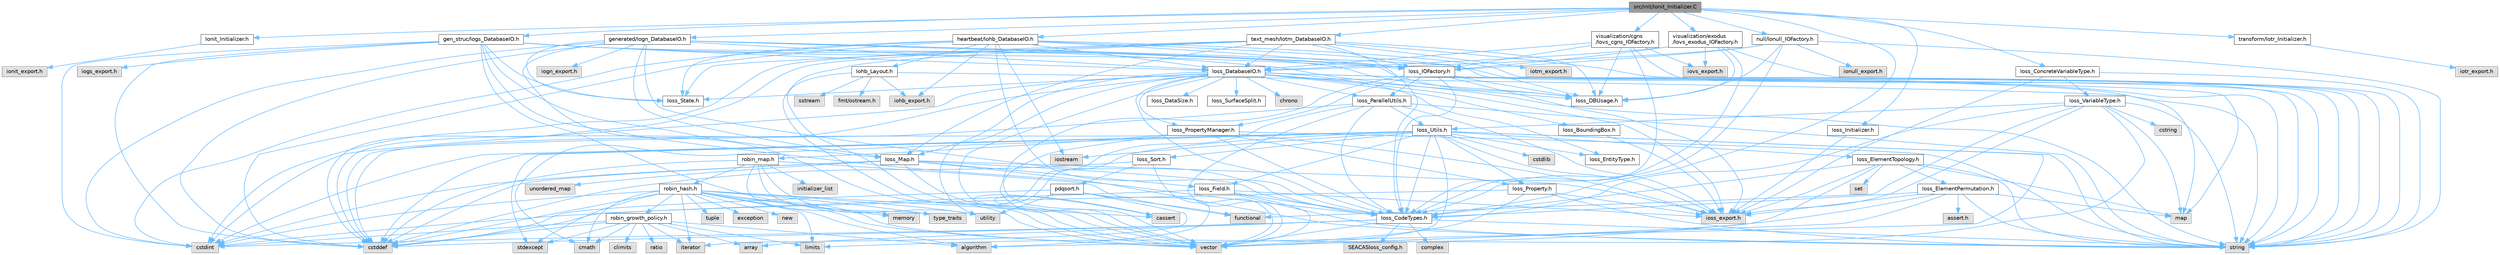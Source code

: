 digraph "src/init/Ionit_Initializer.C"
{
 // INTERACTIVE_SVG=YES
 // LATEX_PDF_SIZE
  bgcolor="transparent";
  edge [fontname=Helvetica,fontsize=10,labelfontname=Helvetica,labelfontsize=10];
  node [fontname=Helvetica,fontsize=10,shape=box,height=0.2,width=0.4];
  Node1 [id="Node000001",label="src/init/Ionit_Initializer.C",height=0.2,width=0.4,color="gray40", fillcolor="grey60", style="filled", fontcolor="black",tooltip=" "];
  Node1 -> Node2 [id="edge1_Node000001_Node000002",color="steelblue1",style="solid",tooltip=" "];
  Node2 [id="Node000002",label="Ionit_Initializer.h",height=0.2,width=0.4,color="grey40", fillcolor="white", style="filled",URL="$Ionit__Initializer_8h.html",tooltip=" "];
  Node2 -> Node3 [id="edge2_Node000002_Node000003",color="steelblue1",style="solid",tooltip=" "];
  Node3 [id="Node000003",label="ionit_export.h",height=0.2,width=0.4,color="grey60", fillcolor="#E0E0E0", style="filled",tooltip=" "];
  Node1 -> Node4 [id="edge3_Node000001_Node000004",color="steelblue1",style="solid",tooltip=" "];
  Node4 [id="Node000004",label="Ioss_CodeTypes.h",height=0.2,width=0.4,color="grey40", fillcolor="white", style="filled",URL="$Ioss__CodeTypes_8h.html",tooltip=" "];
  Node4 -> Node5 [id="edge4_Node000004_Node000005",color="steelblue1",style="solid",tooltip=" "];
  Node5 [id="Node000005",label="array",height=0.2,width=0.4,color="grey60", fillcolor="#E0E0E0", style="filled",tooltip=" "];
  Node4 -> Node6 [id="edge5_Node000004_Node000006",color="steelblue1",style="solid",tooltip=" "];
  Node6 [id="Node000006",label="cstddef",height=0.2,width=0.4,color="grey60", fillcolor="#E0E0E0", style="filled",tooltip=" "];
  Node4 -> Node7 [id="edge6_Node000004_Node000007",color="steelblue1",style="solid",tooltip=" "];
  Node7 [id="Node000007",label="cstdint",height=0.2,width=0.4,color="grey60", fillcolor="#E0E0E0", style="filled",tooltip=" "];
  Node4 -> Node8 [id="edge7_Node000004_Node000008",color="steelblue1",style="solid",tooltip=" "];
  Node8 [id="Node000008",label="string",height=0.2,width=0.4,color="grey60", fillcolor="#E0E0E0", style="filled",tooltip=" "];
  Node4 -> Node9 [id="edge8_Node000004_Node000009",color="steelblue1",style="solid",tooltip=" "];
  Node9 [id="Node000009",label="vector",height=0.2,width=0.4,color="grey60", fillcolor="#E0E0E0", style="filled",tooltip=" "];
  Node4 -> Node10 [id="edge9_Node000004_Node000010",color="steelblue1",style="solid",tooltip=" "];
  Node10 [id="Node000010",label="SEACASIoss_config.h",height=0.2,width=0.4,color="grey60", fillcolor="#E0E0E0", style="filled",tooltip=" "];
  Node4 -> Node11 [id="edge10_Node000004_Node000011",color="steelblue1",style="solid",tooltip=" "];
  Node11 [id="Node000011",label="complex",height=0.2,width=0.4,color="grey60", fillcolor="#E0E0E0", style="filled",tooltip=" "];
  Node1 -> Node12 [id="edge11_Node000001_Node000012",color="steelblue1",style="solid",tooltip=" "];
  Node12 [id="Node000012",label="gen_struc/Iogs_DatabaseIO.h",height=0.2,width=0.4,color="grey40", fillcolor="white", style="filled",URL="$Iogs__DatabaseIO_8h.html",tooltip=" "];
  Node12 -> Node13 [id="edge12_Node000012_Node000013",color="steelblue1",style="solid",tooltip=" "];
  Node13 [id="Node000013",label="iogs_export.h",height=0.2,width=0.4,color="grey60", fillcolor="#E0E0E0", style="filled",tooltip=" "];
  Node12 -> Node14 [id="edge13_Node000012_Node000014",color="steelblue1",style="solid",tooltip=" "];
  Node14 [id="Node000014",label="Ioss_State.h",height=0.2,width=0.4,color="grey40", fillcolor="white", style="filled",URL="$Ioss__State_8h.html",tooltip=" "];
  Node12 -> Node4 [id="edge14_Node000012_Node000004",color="steelblue1",style="solid",tooltip=" "];
  Node12 -> Node15 [id="edge15_Node000012_Node000015",color="steelblue1",style="solid",tooltip=" "];
  Node15 [id="Node000015",label="Ioss_DBUsage.h",height=0.2,width=0.4,color="grey40", fillcolor="white", style="filled",URL="$Ioss__DBUsage_8h.html",tooltip=" "];
  Node12 -> Node16 [id="edge16_Node000012_Node000016",color="steelblue1",style="solid",tooltip=" "];
  Node16 [id="Node000016",label="Ioss_DatabaseIO.h",height=0.2,width=0.4,color="grey40", fillcolor="white", style="filled",URL="$Ioss__DatabaseIO_8h.html",tooltip=" "];
  Node16 -> Node17 [id="edge17_Node000016_Node000017",color="steelblue1",style="solid",tooltip=" "];
  Node17 [id="Node000017",label="ioss_export.h",height=0.2,width=0.4,color="grey60", fillcolor="#E0E0E0", style="filled",tooltip=" "];
  Node16 -> Node18 [id="edge18_Node000016_Node000018",color="steelblue1",style="solid",tooltip=" "];
  Node18 [id="Node000018",label="Ioss_BoundingBox.h",height=0.2,width=0.4,color="grey40", fillcolor="white", style="filled",URL="$Ioss__BoundingBox_8h.html",tooltip=" "];
  Node18 -> Node17 [id="edge19_Node000018_Node000017",color="steelblue1",style="solid",tooltip=" "];
  Node16 -> Node4 [id="edge20_Node000016_Node000004",color="steelblue1",style="solid",tooltip=" "];
  Node16 -> Node15 [id="edge21_Node000016_Node000015",color="steelblue1",style="solid",tooltip=" "];
  Node16 -> Node19 [id="edge22_Node000016_Node000019",color="steelblue1",style="solid",tooltip=" "];
  Node19 [id="Node000019",label="Ioss_DataSize.h",height=0.2,width=0.4,color="grey40", fillcolor="white", style="filled",URL="$Ioss__DataSize_8h.html",tooltip=" "];
  Node16 -> Node20 [id="edge23_Node000016_Node000020",color="steelblue1",style="solid",tooltip=" "];
  Node20 [id="Node000020",label="Ioss_EntityType.h",height=0.2,width=0.4,color="grey40", fillcolor="white", style="filled",URL="$Ioss__EntityType_8h.html",tooltip=" "];
  Node16 -> Node21 [id="edge24_Node000016_Node000021",color="steelblue1",style="solid",tooltip=" "];
  Node21 [id="Node000021",label="Ioss_Map.h",height=0.2,width=0.4,color="grey40", fillcolor="white", style="filled",URL="$Ioss__Map_8h.html",tooltip=" "];
  Node21 -> Node17 [id="edge25_Node000021_Node000017",color="steelblue1",style="solid",tooltip=" "];
  Node21 -> Node4 [id="edge26_Node000021_Node000004",color="steelblue1",style="solid",tooltip=" "];
  Node21 -> Node22 [id="edge27_Node000021_Node000022",color="steelblue1",style="solid",tooltip=" "];
  Node22 [id="Node000022",label="Ioss_Field.h",height=0.2,width=0.4,color="grey40", fillcolor="white", style="filled",URL="$Ioss__Field_8h.html",tooltip=" "];
  Node22 -> Node17 [id="edge28_Node000022_Node000017",color="steelblue1",style="solid",tooltip=" "];
  Node22 -> Node4 [id="edge29_Node000022_Node000004",color="steelblue1",style="solid",tooltip=" "];
  Node22 -> Node6 [id="edge30_Node000022_Node000006",color="steelblue1",style="solid",tooltip=" "];
  Node22 -> Node8 [id="edge31_Node000022_Node000008",color="steelblue1",style="solid",tooltip=" "];
  Node22 -> Node9 [id="edge32_Node000022_Node000009",color="steelblue1",style="solid",tooltip=" "];
  Node21 -> Node6 [id="edge33_Node000021_Node000006",color="steelblue1",style="solid",tooltip=" "];
  Node21 -> Node7 [id="edge34_Node000021_Node000007",color="steelblue1",style="solid",tooltip=" "];
  Node21 -> Node8 [id="edge35_Node000021_Node000008",color="steelblue1",style="solid",tooltip=" "];
  Node21 -> Node9 [id="edge36_Node000021_Node000009",color="steelblue1",style="solid",tooltip=" "];
  Node21 -> Node23 [id="edge37_Node000021_Node000023",color="steelblue1",style="solid",tooltip=" "];
  Node23 [id="Node000023",label="unordered_map",height=0.2,width=0.4,color="grey60", fillcolor="#E0E0E0", style="filled",tooltip=" "];
  Node16 -> Node24 [id="edge38_Node000016_Node000024",color="steelblue1",style="solid",tooltip=" "];
  Node24 [id="Node000024",label="Ioss_ParallelUtils.h",height=0.2,width=0.4,color="grey40", fillcolor="white", style="filled",URL="$Ioss__ParallelUtils_8h.html",tooltip=" "];
  Node24 -> Node17 [id="edge39_Node000024_Node000017",color="steelblue1",style="solid",tooltip=" "];
  Node24 -> Node4 [id="edge40_Node000024_Node000004",color="steelblue1",style="solid",tooltip=" "];
  Node24 -> Node25 [id="edge41_Node000024_Node000025",color="steelblue1",style="solid",tooltip=" "];
  Node25 [id="Node000025",label="Ioss_Utils.h",height=0.2,width=0.4,color="grey40", fillcolor="white", style="filled",URL="$Ioss__Utils_8h.html",tooltip=" "];
  Node25 -> Node17 [id="edge42_Node000025_Node000017",color="steelblue1",style="solid",tooltip=" "];
  Node25 -> Node4 [id="edge43_Node000025_Node000004",color="steelblue1",style="solid",tooltip=" "];
  Node25 -> Node26 [id="edge44_Node000025_Node000026",color="steelblue1",style="solid",tooltip=" "];
  Node26 [id="Node000026",label="Ioss_ElementTopology.h",height=0.2,width=0.4,color="grey40", fillcolor="white", style="filled",URL="$Ioss__ElementTopology_8h.html",tooltip=" "];
  Node26 -> Node17 [id="edge45_Node000026_Node000017",color="steelblue1",style="solid",tooltip=" "];
  Node26 -> Node4 [id="edge46_Node000026_Node000004",color="steelblue1",style="solid",tooltip=" "];
  Node26 -> Node27 [id="edge47_Node000026_Node000027",color="steelblue1",style="solid",tooltip=" "];
  Node27 [id="Node000027",label="Ioss_ElementPermutation.h",height=0.2,width=0.4,color="grey40", fillcolor="white", style="filled",URL="$Ioss__ElementPermutation_8h.html",tooltip=" "];
  Node27 -> Node17 [id="edge48_Node000027_Node000017",color="steelblue1",style="solid",tooltip=" "];
  Node27 -> Node4 [id="edge49_Node000027_Node000004",color="steelblue1",style="solid",tooltip=" "];
  Node27 -> Node28 [id="edge50_Node000027_Node000028",color="steelblue1",style="solid",tooltip=" "];
  Node28 [id="Node000028",label="assert.h",height=0.2,width=0.4,color="grey60", fillcolor="#E0E0E0", style="filled",tooltip=" "];
  Node27 -> Node29 [id="edge51_Node000027_Node000029",color="steelblue1",style="solid",tooltip=" "];
  Node29 [id="Node000029",label="limits",height=0.2,width=0.4,color="grey60", fillcolor="#E0E0E0", style="filled",tooltip=" "];
  Node27 -> Node30 [id="edge52_Node000027_Node000030",color="steelblue1",style="solid",tooltip=" "];
  Node30 [id="Node000030",label="map",height=0.2,width=0.4,color="grey60", fillcolor="#E0E0E0", style="filled",tooltip=" "];
  Node27 -> Node8 [id="edge53_Node000027_Node000008",color="steelblue1",style="solid",tooltip=" "];
  Node27 -> Node9 [id="edge54_Node000027_Node000009",color="steelblue1",style="solid",tooltip=" "];
  Node26 -> Node30 [id="edge55_Node000026_Node000030",color="steelblue1",style="solid",tooltip=" "];
  Node26 -> Node31 [id="edge56_Node000026_Node000031",color="steelblue1",style="solid",tooltip=" "];
  Node31 [id="Node000031",label="set",height=0.2,width=0.4,color="grey60", fillcolor="#E0E0E0", style="filled",tooltip=" "];
  Node26 -> Node8 [id="edge57_Node000026_Node000008",color="steelblue1",style="solid",tooltip=" "];
  Node26 -> Node9 [id="edge58_Node000026_Node000009",color="steelblue1",style="solid",tooltip=" "];
  Node25 -> Node20 [id="edge59_Node000025_Node000020",color="steelblue1",style="solid",tooltip=" "];
  Node25 -> Node22 [id="edge60_Node000025_Node000022",color="steelblue1",style="solid",tooltip=" "];
  Node25 -> Node32 [id="edge61_Node000025_Node000032",color="steelblue1",style="solid",tooltip=" "];
  Node32 [id="Node000032",label="Ioss_Property.h",height=0.2,width=0.4,color="grey40", fillcolor="white", style="filled",URL="$Ioss__Property_8h.html",tooltip=" "];
  Node32 -> Node17 [id="edge62_Node000032_Node000017",color="steelblue1",style="solid",tooltip=" "];
  Node32 -> Node7 [id="edge63_Node000032_Node000007",color="steelblue1",style="solid",tooltip=" "];
  Node32 -> Node8 [id="edge64_Node000032_Node000008",color="steelblue1",style="solid",tooltip=" "];
  Node32 -> Node9 [id="edge65_Node000032_Node000009",color="steelblue1",style="solid",tooltip=" "];
  Node25 -> Node33 [id="edge66_Node000025_Node000033",color="steelblue1",style="solid",tooltip=" "];
  Node33 [id="Node000033",label="Ioss_Sort.h",height=0.2,width=0.4,color="grey40", fillcolor="white", style="filled",URL="$Ioss__Sort_8h.html",tooltip=" "];
  Node33 -> Node34 [id="edge67_Node000033_Node000034",color="steelblue1",style="solid",tooltip=" "];
  Node34 [id="Node000034",label="pdqsort.h",height=0.2,width=0.4,color="grey40", fillcolor="white", style="filled",URL="$pdqsort_8h.html",tooltip=" "];
  Node34 -> Node35 [id="edge68_Node000034_Node000035",color="steelblue1",style="solid",tooltip=" "];
  Node35 [id="Node000035",label="algorithm",height=0.2,width=0.4,color="grey60", fillcolor="#E0E0E0", style="filled",tooltip=" "];
  Node34 -> Node6 [id="edge69_Node000034_Node000006",color="steelblue1",style="solid",tooltip=" "];
  Node34 -> Node36 [id="edge70_Node000034_Node000036",color="steelblue1",style="solid",tooltip=" "];
  Node36 [id="Node000036",label="functional",height=0.2,width=0.4,color="grey60", fillcolor="#E0E0E0", style="filled",tooltip=" "];
  Node34 -> Node37 [id="edge71_Node000034_Node000037",color="steelblue1",style="solid",tooltip=" "];
  Node37 [id="Node000037",label="iterator",height=0.2,width=0.4,color="grey60", fillcolor="#E0E0E0", style="filled",tooltip=" "];
  Node34 -> Node38 [id="edge72_Node000034_Node000038",color="steelblue1",style="solid",tooltip=" "];
  Node38 [id="Node000038",label="utility",height=0.2,width=0.4,color="grey60", fillcolor="#E0E0E0", style="filled",tooltip=" "];
  Node33 -> Node6 [id="edge73_Node000033_Node000006",color="steelblue1",style="solid",tooltip=" "];
  Node33 -> Node9 [id="edge74_Node000033_Node000009",color="steelblue1",style="solid",tooltip=" "];
  Node25 -> Node35 [id="edge75_Node000025_Node000035",color="steelblue1",style="solid",tooltip=" "];
  Node25 -> Node39 [id="edge76_Node000025_Node000039",color="steelblue1",style="solid",tooltip=" "];
  Node39 [id="Node000039",label="cassert",height=0.2,width=0.4,color="grey60", fillcolor="#E0E0E0", style="filled",tooltip=" "];
  Node25 -> Node40 [id="edge77_Node000025_Node000040",color="steelblue1",style="solid",tooltip=" "];
  Node40 [id="Node000040",label="cmath",height=0.2,width=0.4,color="grey60", fillcolor="#E0E0E0", style="filled",tooltip=" "];
  Node25 -> Node6 [id="edge78_Node000025_Node000006",color="steelblue1",style="solid",tooltip=" "];
  Node25 -> Node7 [id="edge79_Node000025_Node000007",color="steelblue1",style="solid",tooltip=" "];
  Node25 -> Node41 [id="edge80_Node000025_Node000041",color="steelblue1",style="solid",tooltip=" "];
  Node41 [id="Node000041",label="cstdlib",height=0.2,width=0.4,color="grey60", fillcolor="#E0E0E0", style="filled",tooltip=" "];
  Node25 -> Node42 [id="edge81_Node000025_Node000042",color="steelblue1",style="solid",tooltip=" "];
  Node42 [id="Node000042",label="iostream",height=0.2,width=0.4,color="grey60", fillcolor="#E0E0E0", style="filled",tooltip=" "];
  Node25 -> Node43 [id="edge82_Node000025_Node000043",color="steelblue1",style="solid",tooltip=" "];
  Node43 [id="Node000043",label="stdexcept",height=0.2,width=0.4,color="grey60", fillcolor="#E0E0E0", style="filled",tooltip=" "];
  Node25 -> Node8 [id="edge83_Node000025_Node000008",color="steelblue1",style="solid",tooltip=" "];
  Node25 -> Node9 [id="edge84_Node000025_Node000009",color="steelblue1",style="solid",tooltip=" "];
  Node24 -> Node39 [id="edge85_Node000024_Node000039",color="steelblue1",style="solid",tooltip=" "];
  Node24 -> Node6 [id="edge86_Node000024_Node000006",color="steelblue1",style="solid",tooltip=" "];
  Node24 -> Node8 [id="edge87_Node000024_Node000008",color="steelblue1",style="solid",tooltip=" "];
  Node24 -> Node9 [id="edge88_Node000024_Node000009",color="steelblue1",style="solid",tooltip=" "];
  Node16 -> Node44 [id="edge89_Node000016_Node000044",color="steelblue1",style="solid",tooltip=" "];
  Node44 [id="Node000044",label="Ioss_PropertyManager.h",height=0.2,width=0.4,color="grey40", fillcolor="white", style="filled",URL="$Ioss__PropertyManager_8h.html",tooltip=" "];
  Node44 -> Node17 [id="edge90_Node000044_Node000017",color="steelblue1",style="solid",tooltip=" "];
  Node44 -> Node4 [id="edge91_Node000044_Node000004",color="steelblue1",style="solid",tooltip=" "];
  Node44 -> Node32 [id="edge92_Node000044_Node000032",color="steelblue1",style="solid",tooltip=" "];
  Node44 -> Node6 [id="edge93_Node000044_Node000006",color="steelblue1",style="solid",tooltip=" "];
  Node44 -> Node8 [id="edge94_Node000044_Node000008",color="steelblue1",style="solid",tooltip=" "];
  Node44 -> Node9 [id="edge95_Node000044_Node000009",color="steelblue1",style="solid",tooltip=" "];
  Node44 -> Node45 [id="edge96_Node000044_Node000045",color="steelblue1",style="solid",tooltip=" "];
  Node45 [id="Node000045",label="robin_map.h",height=0.2,width=0.4,color="grey40", fillcolor="white", style="filled",URL="$robin__map_8h.html",tooltip=" "];
  Node45 -> Node6 [id="edge97_Node000045_Node000006",color="steelblue1",style="solid",tooltip=" "];
  Node45 -> Node36 [id="edge98_Node000045_Node000036",color="steelblue1",style="solid",tooltip=" "];
  Node45 -> Node46 [id="edge99_Node000045_Node000046",color="steelblue1",style="solid",tooltip=" "];
  Node46 [id="Node000046",label="initializer_list",height=0.2,width=0.4,color="grey60", fillcolor="#E0E0E0", style="filled",tooltip=" "];
  Node45 -> Node47 [id="edge100_Node000045_Node000047",color="steelblue1",style="solid",tooltip=" "];
  Node47 [id="Node000047",label="memory",height=0.2,width=0.4,color="grey60", fillcolor="#E0E0E0", style="filled",tooltip=" "];
  Node45 -> Node48 [id="edge101_Node000045_Node000048",color="steelblue1",style="solid",tooltip=" "];
  Node48 [id="Node000048",label="type_traits",height=0.2,width=0.4,color="grey60", fillcolor="#E0E0E0", style="filled",tooltip=" "];
  Node45 -> Node38 [id="edge102_Node000045_Node000038",color="steelblue1",style="solid",tooltip=" "];
  Node45 -> Node49 [id="edge103_Node000045_Node000049",color="steelblue1",style="solid",tooltip=" "];
  Node49 [id="Node000049",label="robin_hash.h",height=0.2,width=0.4,color="grey40", fillcolor="white", style="filled",URL="$robin__hash_8h.html",tooltip=" "];
  Node49 -> Node35 [id="edge104_Node000049_Node000035",color="steelblue1",style="solid",tooltip=" "];
  Node49 -> Node39 [id="edge105_Node000049_Node000039",color="steelblue1",style="solid",tooltip=" "];
  Node49 -> Node40 [id="edge106_Node000049_Node000040",color="steelblue1",style="solid",tooltip=" "];
  Node49 -> Node6 [id="edge107_Node000049_Node000006",color="steelblue1",style="solid",tooltip=" "];
  Node49 -> Node7 [id="edge108_Node000049_Node000007",color="steelblue1",style="solid",tooltip=" "];
  Node49 -> Node50 [id="edge109_Node000049_Node000050",color="steelblue1",style="solid",tooltip=" "];
  Node50 [id="Node000050",label="exception",height=0.2,width=0.4,color="grey60", fillcolor="#E0E0E0", style="filled",tooltip=" "];
  Node49 -> Node37 [id="edge110_Node000049_Node000037",color="steelblue1",style="solid",tooltip=" "];
  Node49 -> Node29 [id="edge111_Node000049_Node000029",color="steelblue1",style="solid",tooltip=" "];
  Node49 -> Node47 [id="edge112_Node000049_Node000047",color="steelblue1",style="solid",tooltip=" "];
  Node49 -> Node51 [id="edge113_Node000049_Node000051",color="steelblue1",style="solid",tooltip=" "];
  Node51 [id="Node000051",label="new",height=0.2,width=0.4,color="grey60", fillcolor="#E0E0E0", style="filled",tooltip=" "];
  Node49 -> Node43 [id="edge114_Node000049_Node000043",color="steelblue1",style="solid",tooltip=" "];
  Node49 -> Node52 [id="edge115_Node000049_Node000052",color="steelblue1",style="solid",tooltip=" "];
  Node52 [id="Node000052",label="tuple",height=0.2,width=0.4,color="grey60", fillcolor="#E0E0E0", style="filled",tooltip=" "];
  Node49 -> Node48 [id="edge116_Node000049_Node000048",color="steelblue1",style="solid",tooltip=" "];
  Node49 -> Node38 [id="edge117_Node000049_Node000038",color="steelblue1",style="solid",tooltip=" "];
  Node49 -> Node9 [id="edge118_Node000049_Node000009",color="steelblue1",style="solid",tooltip=" "];
  Node49 -> Node53 [id="edge119_Node000049_Node000053",color="steelblue1",style="solid",tooltip=" "];
  Node53 [id="Node000053",label="robin_growth_policy.h",height=0.2,width=0.4,color="grey40", fillcolor="white", style="filled",URL="$robin__growth__policy_8h.html",tooltip=" "];
  Node53 -> Node35 [id="edge120_Node000053_Node000035",color="steelblue1",style="solid",tooltip=" "];
  Node53 -> Node5 [id="edge121_Node000053_Node000005",color="steelblue1",style="solid",tooltip=" "];
  Node53 -> Node54 [id="edge122_Node000053_Node000054",color="steelblue1",style="solid",tooltip=" "];
  Node54 [id="Node000054",label="climits",height=0.2,width=0.4,color="grey60", fillcolor="#E0E0E0", style="filled",tooltip=" "];
  Node53 -> Node40 [id="edge123_Node000053_Node000040",color="steelblue1",style="solid",tooltip=" "];
  Node53 -> Node6 [id="edge124_Node000053_Node000006",color="steelblue1",style="solid",tooltip=" "];
  Node53 -> Node7 [id="edge125_Node000053_Node000007",color="steelblue1",style="solid",tooltip=" "];
  Node53 -> Node37 [id="edge126_Node000053_Node000037",color="steelblue1",style="solid",tooltip=" "];
  Node53 -> Node29 [id="edge127_Node000053_Node000029",color="steelblue1",style="solid",tooltip=" "];
  Node53 -> Node55 [id="edge128_Node000053_Node000055",color="steelblue1",style="solid",tooltip=" "];
  Node55 [id="Node000055",label="ratio",height=0.2,width=0.4,color="grey60", fillcolor="#E0E0E0", style="filled",tooltip=" "];
  Node53 -> Node43 [id="edge129_Node000053_Node000043",color="steelblue1",style="solid",tooltip=" "];
  Node16 -> Node14 [id="edge130_Node000016_Node000014",color="steelblue1",style="solid",tooltip=" "];
  Node16 -> Node56 [id="edge131_Node000016_Node000056",color="steelblue1",style="solid",tooltip=" "];
  Node56 [id="Node000056",label="Ioss_SurfaceSplit.h",height=0.2,width=0.4,color="grey40", fillcolor="white", style="filled",URL="$Ioss__SurfaceSplit_8h.html",tooltip=" "];
  Node16 -> Node57 [id="edge132_Node000016_Node000057",color="steelblue1",style="solid",tooltip=" "];
  Node57 [id="Node000057",label="chrono",height=0.2,width=0.4,color="grey60", fillcolor="#E0E0E0", style="filled",tooltip=" "];
  Node16 -> Node6 [id="edge133_Node000016_Node000006",color="steelblue1",style="solid",tooltip=" "];
  Node16 -> Node7 [id="edge134_Node000016_Node000007",color="steelblue1",style="solid",tooltip=" "];
  Node16 -> Node30 [id="edge135_Node000016_Node000030",color="steelblue1",style="solid",tooltip=" "];
  Node16 -> Node8 [id="edge136_Node000016_Node000008",color="steelblue1",style="solid",tooltip=" "];
  Node16 -> Node38 [id="edge137_Node000016_Node000038",color="steelblue1",style="solid",tooltip=" "];
  Node16 -> Node9 [id="edge138_Node000016_Node000009",color="steelblue1",style="solid",tooltip=" "];
  Node12 -> Node58 [id="edge139_Node000012_Node000058",color="steelblue1",style="solid",tooltip=" "];
  Node58 [id="Node000058",label="Ioss_IOFactory.h",height=0.2,width=0.4,color="grey40", fillcolor="white", style="filled",URL="$Ioss__IOFactory_8h.html",tooltip=" "];
  Node58 -> Node17 [id="edge140_Node000058_Node000017",color="steelblue1",style="solid",tooltip=" "];
  Node58 -> Node4 [id="edge141_Node000058_Node000004",color="steelblue1",style="solid",tooltip=" "];
  Node58 -> Node8 [id="edge142_Node000058_Node000008",color="steelblue1",style="solid",tooltip=" "];
  Node58 -> Node15 [id="edge143_Node000058_Node000015",color="steelblue1",style="solid",tooltip=" "];
  Node58 -> Node24 [id="edge144_Node000058_Node000024",color="steelblue1",style="solid",tooltip=" "];
  Node58 -> Node44 [id="edge145_Node000058_Node000044",color="steelblue1",style="solid",tooltip=" "];
  Node58 -> Node30 [id="edge146_Node000058_Node000030",color="steelblue1",style="solid",tooltip=" "];
  Node58 -> Node9 [id="edge147_Node000058_Node000009",color="steelblue1",style="solid",tooltip=" "];
  Node12 -> Node21 [id="edge148_Node000012_Node000021",color="steelblue1",style="solid",tooltip=" "];
  Node12 -> Node6 [id="edge149_Node000012_Node000006",color="steelblue1",style="solid",tooltip=" "];
  Node12 -> Node7 [id="edge150_Node000012_Node000007",color="steelblue1",style="solid",tooltip=" "];
  Node12 -> Node8 [id="edge151_Node000012_Node000008",color="steelblue1",style="solid",tooltip=" "];
  Node12 -> Node9 [id="edge152_Node000012_Node000009",color="steelblue1",style="solid",tooltip=" "];
  Node1 -> Node59 [id="edge153_Node000001_Node000059",color="steelblue1",style="solid",tooltip=" "];
  Node59 [id="Node000059",label="generated/Iogn_DatabaseIO.h",height=0.2,width=0.4,color="grey40", fillcolor="white", style="filled",URL="$Iogn__DatabaseIO_8h.html",tooltip=" "];
  Node59 -> Node60 [id="edge154_Node000059_Node000060",color="steelblue1",style="solid",tooltip=" "];
  Node60 [id="Node000060",label="iogn_export.h",height=0.2,width=0.4,color="grey60", fillcolor="#E0E0E0", style="filled",tooltip=" "];
  Node59 -> Node14 [id="edge155_Node000059_Node000014",color="steelblue1",style="solid",tooltip=" "];
  Node59 -> Node4 [id="edge156_Node000059_Node000004",color="steelblue1",style="solid",tooltip=" "];
  Node59 -> Node15 [id="edge157_Node000059_Node000015",color="steelblue1",style="solid",tooltip=" "];
  Node59 -> Node16 [id="edge158_Node000059_Node000016",color="steelblue1",style="solid",tooltip=" "];
  Node59 -> Node58 [id="edge159_Node000059_Node000058",color="steelblue1",style="solid",tooltip=" "];
  Node59 -> Node21 [id="edge160_Node000059_Node000021",color="steelblue1",style="solid",tooltip=" "];
  Node59 -> Node6 [id="edge161_Node000059_Node000006",color="steelblue1",style="solid",tooltip=" "];
  Node59 -> Node7 [id="edge162_Node000059_Node000007",color="steelblue1",style="solid",tooltip=" "];
  Node59 -> Node8 [id="edge163_Node000059_Node000008",color="steelblue1",style="solid",tooltip=" "];
  Node59 -> Node9 [id="edge164_Node000059_Node000009",color="steelblue1",style="solid",tooltip=" "];
  Node1 -> Node61 [id="edge165_Node000001_Node000061",color="steelblue1",style="solid",tooltip=" "];
  Node61 [id="Node000061",label="heartbeat/Iohb_DatabaseIO.h",height=0.2,width=0.4,color="grey40", fillcolor="white", style="filled",URL="$Iohb__DatabaseIO_8h.html",tooltip=" "];
  Node61 -> Node62 [id="edge166_Node000061_Node000062",color="steelblue1",style="solid",tooltip=" "];
  Node62 [id="Node000062",label="iohb_export.h",height=0.2,width=0.4,color="grey60", fillcolor="#E0E0E0", style="filled",tooltip=" "];
  Node61 -> Node63 [id="edge167_Node000061_Node000063",color="steelblue1",style="solid",tooltip=" "];
  Node63 [id="Node000063",label="Iohb_Layout.h",height=0.2,width=0.4,color="grey40", fillcolor="white", style="filled",URL="$Iohb__Layout_8h.html",tooltip=" "];
  Node63 -> Node62 [id="edge168_Node000063_Node000062",color="steelblue1",style="solid",tooltip=" "];
  Node63 -> Node64 [id="edge169_Node000063_Node000064",color="steelblue1",style="solid",tooltip=" "];
  Node64 [id="Node000064",label="fmt/ostream.h",height=0.2,width=0.4,color="grey60", fillcolor="#E0E0E0", style="filled",tooltip=" "];
  Node63 -> Node65 [id="edge170_Node000063_Node000065",color="steelblue1",style="solid",tooltip=" "];
  Node65 [id="Node000065",label="sstream",height=0.2,width=0.4,color="grey60", fillcolor="#E0E0E0", style="filled",tooltip=" "];
  Node63 -> Node8 [id="edge171_Node000063_Node000008",color="steelblue1",style="solid",tooltip=" "];
  Node63 -> Node9 [id="edge172_Node000063_Node000009",color="steelblue1",style="solid",tooltip=" "];
  Node61 -> Node4 [id="edge173_Node000061_Node000004",color="steelblue1",style="solid",tooltip=" "];
  Node61 -> Node15 [id="edge174_Node000061_Node000015",color="steelblue1",style="solid",tooltip=" "];
  Node61 -> Node16 [id="edge175_Node000061_Node000016",color="steelblue1",style="solid",tooltip=" "];
  Node61 -> Node58 [id="edge176_Node000061_Node000058",color="steelblue1",style="solid",tooltip=" "];
  Node61 -> Node14 [id="edge177_Node000061_Node000014",color="steelblue1",style="solid",tooltip=" "];
  Node61 -> Node6 [id="edge178_Node000061_Node000006",color="steelblue1",style="solid",tooltip=" "];
  Node61 -> Node7 [id="edge179_Node000061_Node000007",color="steelblue1",style="solid",tooltip=" "];
  Node61 -> Node42 [id="edge180_Node000061_Node000042",color="steelblue1",style="solid",tooltip=" "];
  Node61 -> Node8 [id="edge181_Node000061_Node000008",color="steelblue1",style="solid",tooltip=" "];
  Node1 -> Node66 [id="edge182_Node000001_Node000066",color="steelblue1",style="solid",tooltip=" "];
  Node66 [id="Node000066",label="text_mesh/Iotm_DatabaseIO.h",height=0.2,width=0.4,color="grey40", fillcolor="white", style="filled",URL="$Iotm__DatabaseIO_8h.html",tooltip=" "];
  Node66 -> Node67 [id="edge183_Node000066_Node000067",color="steelblue1",style="solid",tooltip=" "];
  Node67 [id="Node000067",label="iotm_export.h",height=0.2,width=0.4,color="grey60", fillcolor="#E0E0E0", style="filled",tooltip=" "];
  Node66 -> Node4 [id="edge184_Node000066_Node000004",color="steelblue1",style="solid",tooltip=" "];
  Node66 -> Node15 [id="edge185_Node000066_Node000015",color="steelblue1",style="solid",tooltip=" "];
  Node66 -> Node16 [id="edge186_Node000066_Node000016",color="steelblue1",style="solid",tooltip=" "];
  Node66 -> Node58 [id="edge187_Node000066_Node000058",color="steelblue1",style="solid",tooltip=" "];
  Node66 -> Node21 [id="edge188_Node000066_Node000021",color="steelblue1",style="solid",tooltip=" "];
  Node66 -> Node6 [id="edge189_Node000066_Node000006",color="steelblue1",style="solid",tooltip=" "];
  Node66 -> Node7 [id="edge190_Node000066_Node000007",color="steelblue1",style="solid",tooltip=" "];
  Node66 -> Node8 [id="edge191_Node000066_Node000008",color="steelblue1",style="solid",tooltip=" "];
  Node66 -> Node9 [id="edge192_Node000066_Node000009",color="steelblue1",style="solid",tooltip=" "];
  Node66 -> Node14 [id="edge193_Node000066_Node000014",color="steelblue1",style="solid",tooltip=" "];
  Node1 -> Node68 [id="edge194_Node000001_Node000068",color="steelblue1",style="solid",tooltip=" "];
  Node68 [id="Node000068",label="Ioss_ConcreteVariableType.h",height=0.2,width=0.4,color="grey40", fillcolor="white", style="filled",URL="$Ioss__ConcreteVariableType_8h.html",tooltip=" "];
  Node68 -> Node17 [id="edge195_Node000068_Node000017",color="steelblue1",style="solid",tooltip=" "];
  Node68 -> Node69 [id="edge196_Node000068_Node000069",color="steelblue1",style="solid",tooltip=" "];
  Node69 [id="Node000069",label="Ioss_VariableType.h",height=0.2,width=0.4,color="grey40", fillcolor="white", style="filled",URL="$Ioss__VariableType_8h.html",tooltip=" "];
  Node69 -> Node17 [id="edge197_Node000069_Node000017",color="steelblue1",style="solid",tooltip=" "];
  Node69 -> Node4 [id="edge198_Node000069_Node000004",color="steelblue1",style="solid",tooltip=" "];
  Node69 -> Node25 [id="edge199_Node000069_Node000025",color="steelblue1",style="solid",tooltip=" "];
  Node69 -> Node70 [id="edge200_Node000069_Node000070",color="steelblue1",style="solid",tooltip=" "];
  Node70 [id="Node000070",label="cstring",height=0.2,width=0.4,color="grey60", fillcolor="#E0E0E0", style="filled",tooltip=" "];
  Node69 -> Node36 [id="edge201_Node000069_Node000036",color="steelblue1",style="solid",tooltip=" "];
  Node69 -> Node30 [id="edge202_Node000069_Node000030",color="steelblue1",style="solid",tooltip=" "];
  Node69 -> Node8 [id="edge203_Node000069_Node000008",color="steelblue1",style="solid",tooltip=" "];
  Node69 -> Node9 [id="edge204_Node000069_Node000009",color="steelblue1",style="solid",tooltip=" "];
  Node68 -> Node8 [id="edge205_Node000068_Node000008",color="steelblue1",style="solid",tooltip=" "];
  Node1 -> Node71 [id="edge206_Node000001_Node000071",color="steelblue1",style="solid",tooltip=" "];
  Node71 [id="Node000071",label="Ioss_Initializer.h",height=0.2,width=0.4,color="grey40", fillcolor="white", style="filled",URL="$Ioss__Initializer_8h.html",tooltip=" "];
  Node71 -> Node17 [id="edge207_Node000071_Node000017",color="steelblue1",style="solid",tooltip=" "];
  Node1 -> Node72 [id="edge208_Node000001_Node000072",color="steelblue1",style="solid",tooltip=" "];
  Node72 [id="Node000072",label="transform/Iotr_Initializer.h",height=0.2,width=0.4,color="grey40", fillcolor="white", style="filled",URL="$Iotr__Initializer_8h.html",tooltip=" "];
  Node72 -> Node73 [id="edge209_Node000072_Node000073",color="steelblue1",style="solid",tooltip=" "];
  Node73 [id="Node000073",label="iotr_export.h",height=0.2,width=0.4,color="grey60", fillcolor="#E0E0E0", style="filled",tooltip=" "];
  Node1 -> Node74 [id="edge210_Node000001_Node000074",color="steelblue1",style="solid",tooltip=" "];
  Node74 [id="Node000074",label="visualization/cgns\l/Iovs_cgns_IOFactory.h",height=0.2,width=0.4,color="grey40", fillcolor="white", style="filled",URL="$Iovs__cgns__IOFactory_8h.html",tooltip=" "];
  Node74 -> Node75 [id="edge211_Node000074_Node000075",color="steelblue1",style="solid",tooltip=" "];
  Node75 [id="Node000075",label="iovs_export.h",height=0.2,width=0.4,color="grey60", fillcolor="#E0E0E0", style="filled",tooltip=" "];
  Node74 -> Node16 [id="edge212_Node000074_Node000016",color="steelblue1",style="solid",tooltip=" "];
  Node74 -> Node4 [id="edge213_Node000074_Node000004",color="steelblue1",style="solid",tooltip=" "];
  Node74 -> Node15 [id="edge214_Node000074_Node000015",color="steelblue1",style="solid",tooltip=" "];
  Node74 -> Node58 [id="edge215_Node000074_Node000058",color="steelblue1",style="solid",tooltip=" "];
  Node74 -> Node8 [id="edge216_Node000074_Node000008",color="steelblue1",style="solid",tooltip=" "];
  Node1 -> Node76 [id="edge217_Node000001_Node000076",color="steelblue1",style="solid",tooltip=" "];
  Node76 [id="Node000076",label="visualization/exodus\l/Iovs_exodus_IOFactory.h",height=0.2,width=0.4,color="grey40", fillcolor="white", style="filled",URL="$Iovs__exodus__IOFactory_8h.html",tooltip=" "];
  Node76 -> Node75 [id="edge218_Node000076_Node000075",color="steelblue1",style="solid",tooltip=" "];
  Node76 -> Node16 [id="edge219_Node000076_Node000016",color="steelblue1",style="solid",tooltip=" "];
  Node76 -> Node4 [id="edge220_Node000076_Node000004",color="steelblue1",style="solid",tooltip=" "];
  Node76 -> Node15 [id="edge221_Node000076_Node000015",color="steelblue1",style="solid",tooltip=" "];
  Node76 -> Node58 [id="edge222_Node000076_Node000058",color="steelblue1",style="solid",tooltip=" "];
  Node76 -> Node8 [id="edge223_Node000076_Node000008",color="steelblue1",style="solid",tooltip=" "];
  Node1 -> Node77 [id="edge224_Node000001_Node000077",color="steelblue1",style="solid",tooltip=" "];
  Node77 [id="Node000077",label="null/Ionull_IOFactory.h",height=0.2,width=0.4,color="grey40", fillcolor="white", style="filled",URL="$Ionull__IOFactory_8h.html",tooltip=" "];
  Node77 -> Node78 [id="edge225_Node000077_Node000078",color="steelblue1",style="solid",tooltip=" "];
  Node78 [id="Node000078",label="ionull_export.h",height=0.2,width=0.4,color="grey60", fillcolor="#E0E0E0", style="filled",tooltip=" "];
  Node77 -> Node16 [id="edge226_Node000077_Node000016",color="steelblue1",style="solid",tooltip=" "];
  Node77 -> Node4 [id="edge227_Node000077_Node000004",color="steelblue1",style="solid",tooltip=" "];
  Node77 -> Node15 [id="edge228_Node000077_Node000015",color="steelblue1",style="solid",tooltip=" "];
  Node77 -> Node58 [id="edge229_Node000077_Node000058",color="steelblue1",style="solid",tooltip=" "];
  Node77 -> Node8 [id="edge230_Node000077_Node000008",color="steelblue1",style="solid",tooltip=" "];
}
